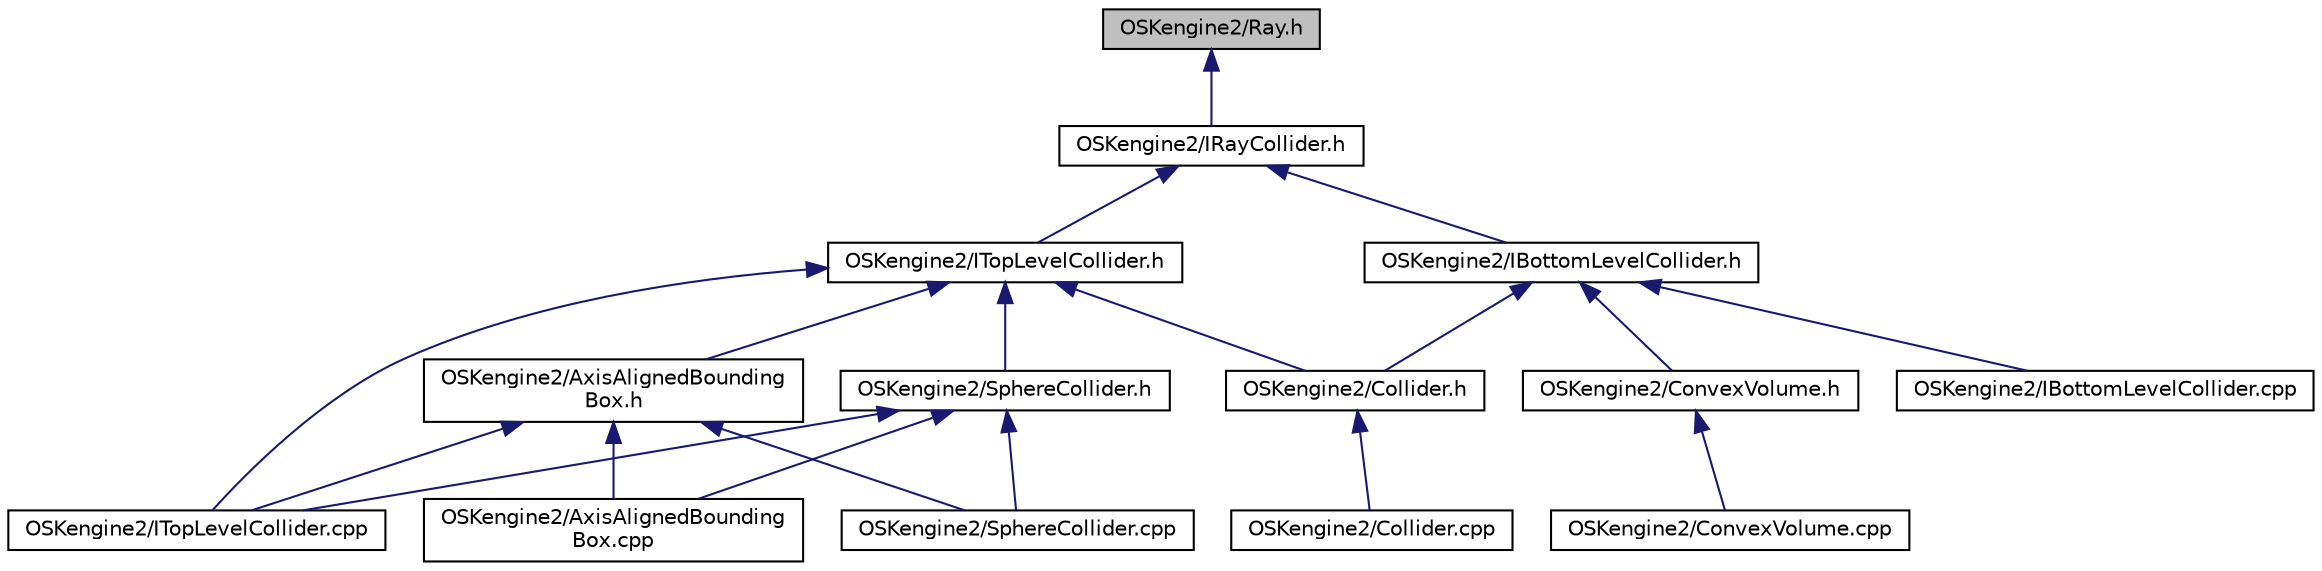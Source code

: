 digraph "OSKengine2/Ray.h"
{
 // LATEX_PDF_SIZE
  edge [fontname="Helvetica",fontsize="10",labelfontname="Helvetica",labelfontsize="10"];
  node [fontname="Helvetica",fontsize="10",shape=record];
  Node1 [label="OSKengine2/Ray.h",height=0.2,width=0.4,color="black", fillcolor="grey75", style="filled", fontcolor="black",tooltip=" "];
  Node1 -> Node2 [dir="back",color="midnightblue",fontsize="10",style="solid",fontname="Helvetica"];
  Node2 [label="OSKengine2/IRayCollider.h",height=0.2,width=0.4,color="black", fillcolor="white", style="filled",URL="$_i_ray_collider_8h.html",tooltip=" "];
  Node2 -> Node3 [dir="back",color="midnightblue",fontsize="10",style="solid",fontname="Helvetica"];
  Node3 [label="OSKengine2/IBottomLevelCollider.h",height=0.2,width=0.4,color="black", fillcolor="white", style="filled",URL="$_i_bottom_level_collider_8h.html",tooltip=" "];
  Node3 -> Node4 [dir="back",color="midnightblue",fontsize="10",style="solid",fontname="Helvetica"];
  Node4 [label="OSKengine2/Collider.h",height=0.2,width=0.4,color="black", fillcolor="white", style="filled",URL="$_collider_8h.html",tooltip=" "];
  Node4 -> Node5 [dir="back",color="midnightblue",fontsize="10",style="solid",fontname="Helvetica"];
  Node5 [label="OSKengine2/Collider.cpp",height=0.2,width=0.4,color="black", fillcolor="white", style="filled",URL="$_collider_8cpp.html",tooltip=" "];
  Node3 -> Node6 [dir="back",color="midnightblue",fontsize="10",style="solid",fontname="Helvetica"];
  Node6 [label="OSKengine2/ConvexVolume.h",height=0.2,width=0.4,color="black", fillcolor="white", style="filled",URL="$_convex_volume_8h.html",tooltip=" "];
  Node6 -> Node7 [dir="back",color="midnightblue",fontsize="10",style="solid",fontname="Helvetica"];
  Node7 [label="OSKengine2/ConvexVolume.cpp",height=0.2,width=0.4,color="black", fillcolor="white", style="filled",URL="$_convex_volume_8cpp.html",tooltip=" "];
  Node3 -> Node8 [dir="back",color="midnightblue",fontsize="10",style="solid",fontname="Helvetica"];
  Node8 [label="OSKengine2/IBottomLevelCollider.cpp",height=0.2,width=0.4,color="black", fillcolor="white", style="filled",URL="$_i_bottom_level_collider_8cpp.html",tooltip=" "];
  Node2 -> Node9 [dir="back",color="midnightblue",fontsize="10",style="solid",fontname="Helvetica"];
  Node9 [label="OSKengine2/ITopLevelCollider.h",height=0.2,width=0.4,color="black", fillcolor="white", style="filled",URL="$_i_top_level_collider_8h.html",tooltip=" "];
  Node9 -> Node10 [dir="back",color="midnightblue",fontsize="10",style="solid",fontname="Helvetica"];
  Node10 [label="OSKengine2/AxisAlignedBounding\lBox.h",height=0.2,width=0.4,color="black", fillcolor="white", style="filled",URL="$_axis_aligned_bounding_box_8h.html",tooltip=" "];
  Node10 -> Node11 [dir="back",color="midnightblue",fontsize="10",style="solid",fontname="Helvetica"];
  Node11 [label="OSKengine2/AxisAlignedBounding\lBox.cpp",height=0.2,width=0.4,color="black", fillcolor="white", style="filled",URL="$_axis_aligned_bounding_box_8cpp.html",tooltip=" "];
  Node10 -> Node12 [dir="back",color="midnightblue",fontsize="10",style="solid",fontname="Helvetica"];
  Node12 [label="OSKengine2/ITopLevelCollider.cpp",height=0.2,width=0.4,color="black", fillcolor="white", style="filled",URL="$_i_top_level_collider_8cpp.html",tooltip=" "];
  Node10 -> Node13 [dir="back",color="midnightblue",fontsize="10",style="solid",fontname="Helvetica"];
  Node13 [label="OSKengine2/SphereCollider.cpp",height=0.2,width=0.4,color="black", fillcolor="white", style="filled",URL="$_sphere_collider_8cpp.html",tooltip=" "];
  Node9 -> Node4 [dir="back",color="midnightblue",fontsize="10",style="solid",fontname="Helvetica"];
  Node9 -> Node12 [dir="back",color="midnightblue",fontsize="10",style="solid",fontname="Helvetica"];
  Node9 -> Node14 [dir="back",color="midnightblue",fontsize="10",style="solid",fontname="Helvetica"];
  Node14 [label="OSKengine2/SphereCollider.h",height=0.2,width=0.4,color="black", fillcolor="white", style="filled",URL="$_sphere_collider_8h.html",tooltip=" "];
  Node14 -> Node11 [dir="back",color="midnightblue",fontsize="10",style="solid",fontname="Helvetica"];
  Node14 -> Node12 [dir="back",color="midnightblue",fontsize="10",style="solid",fontname="Helvetica"];
  Node14 -> Node13 [dir="back",color="midnightblue",fontsize="10",style="solid",fontname="Helvetica"];
}
